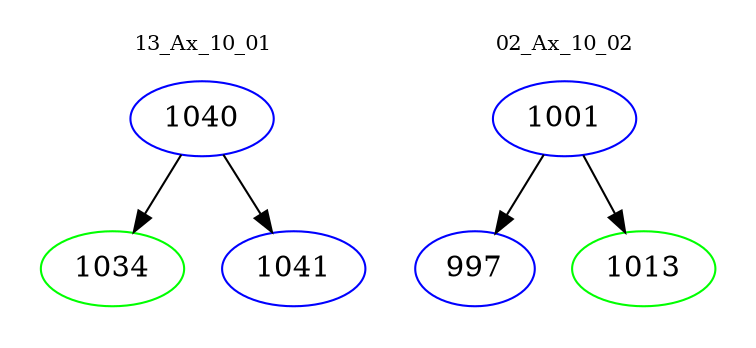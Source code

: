 digraph{
subgraph cluster_0 {
color = white
label = "13_Ax_10_01";
fontsize=10;
T0_1040 [label="1040", color="blue"]
T0_1040 -> T0_1034 [color="black"]
T0_1034 [label="1034", color="green"]
T0_1040 -> T0_1041 [color="black"]
T0_1041 [label="1041", color="blue"]
}
subgraph cluster_1 {
color = white
label = "02_Ax_10_02";
fontsize=10;
T1_1001 [label="1001", color="blue"]
T1_1001 -> T1_997 [color="black"]
T1_997 [label="997", color="blue"]
T1_1001 -> T1_1013 [color="black"]
T1_1013 [label="1013", color="green"]
}
}
